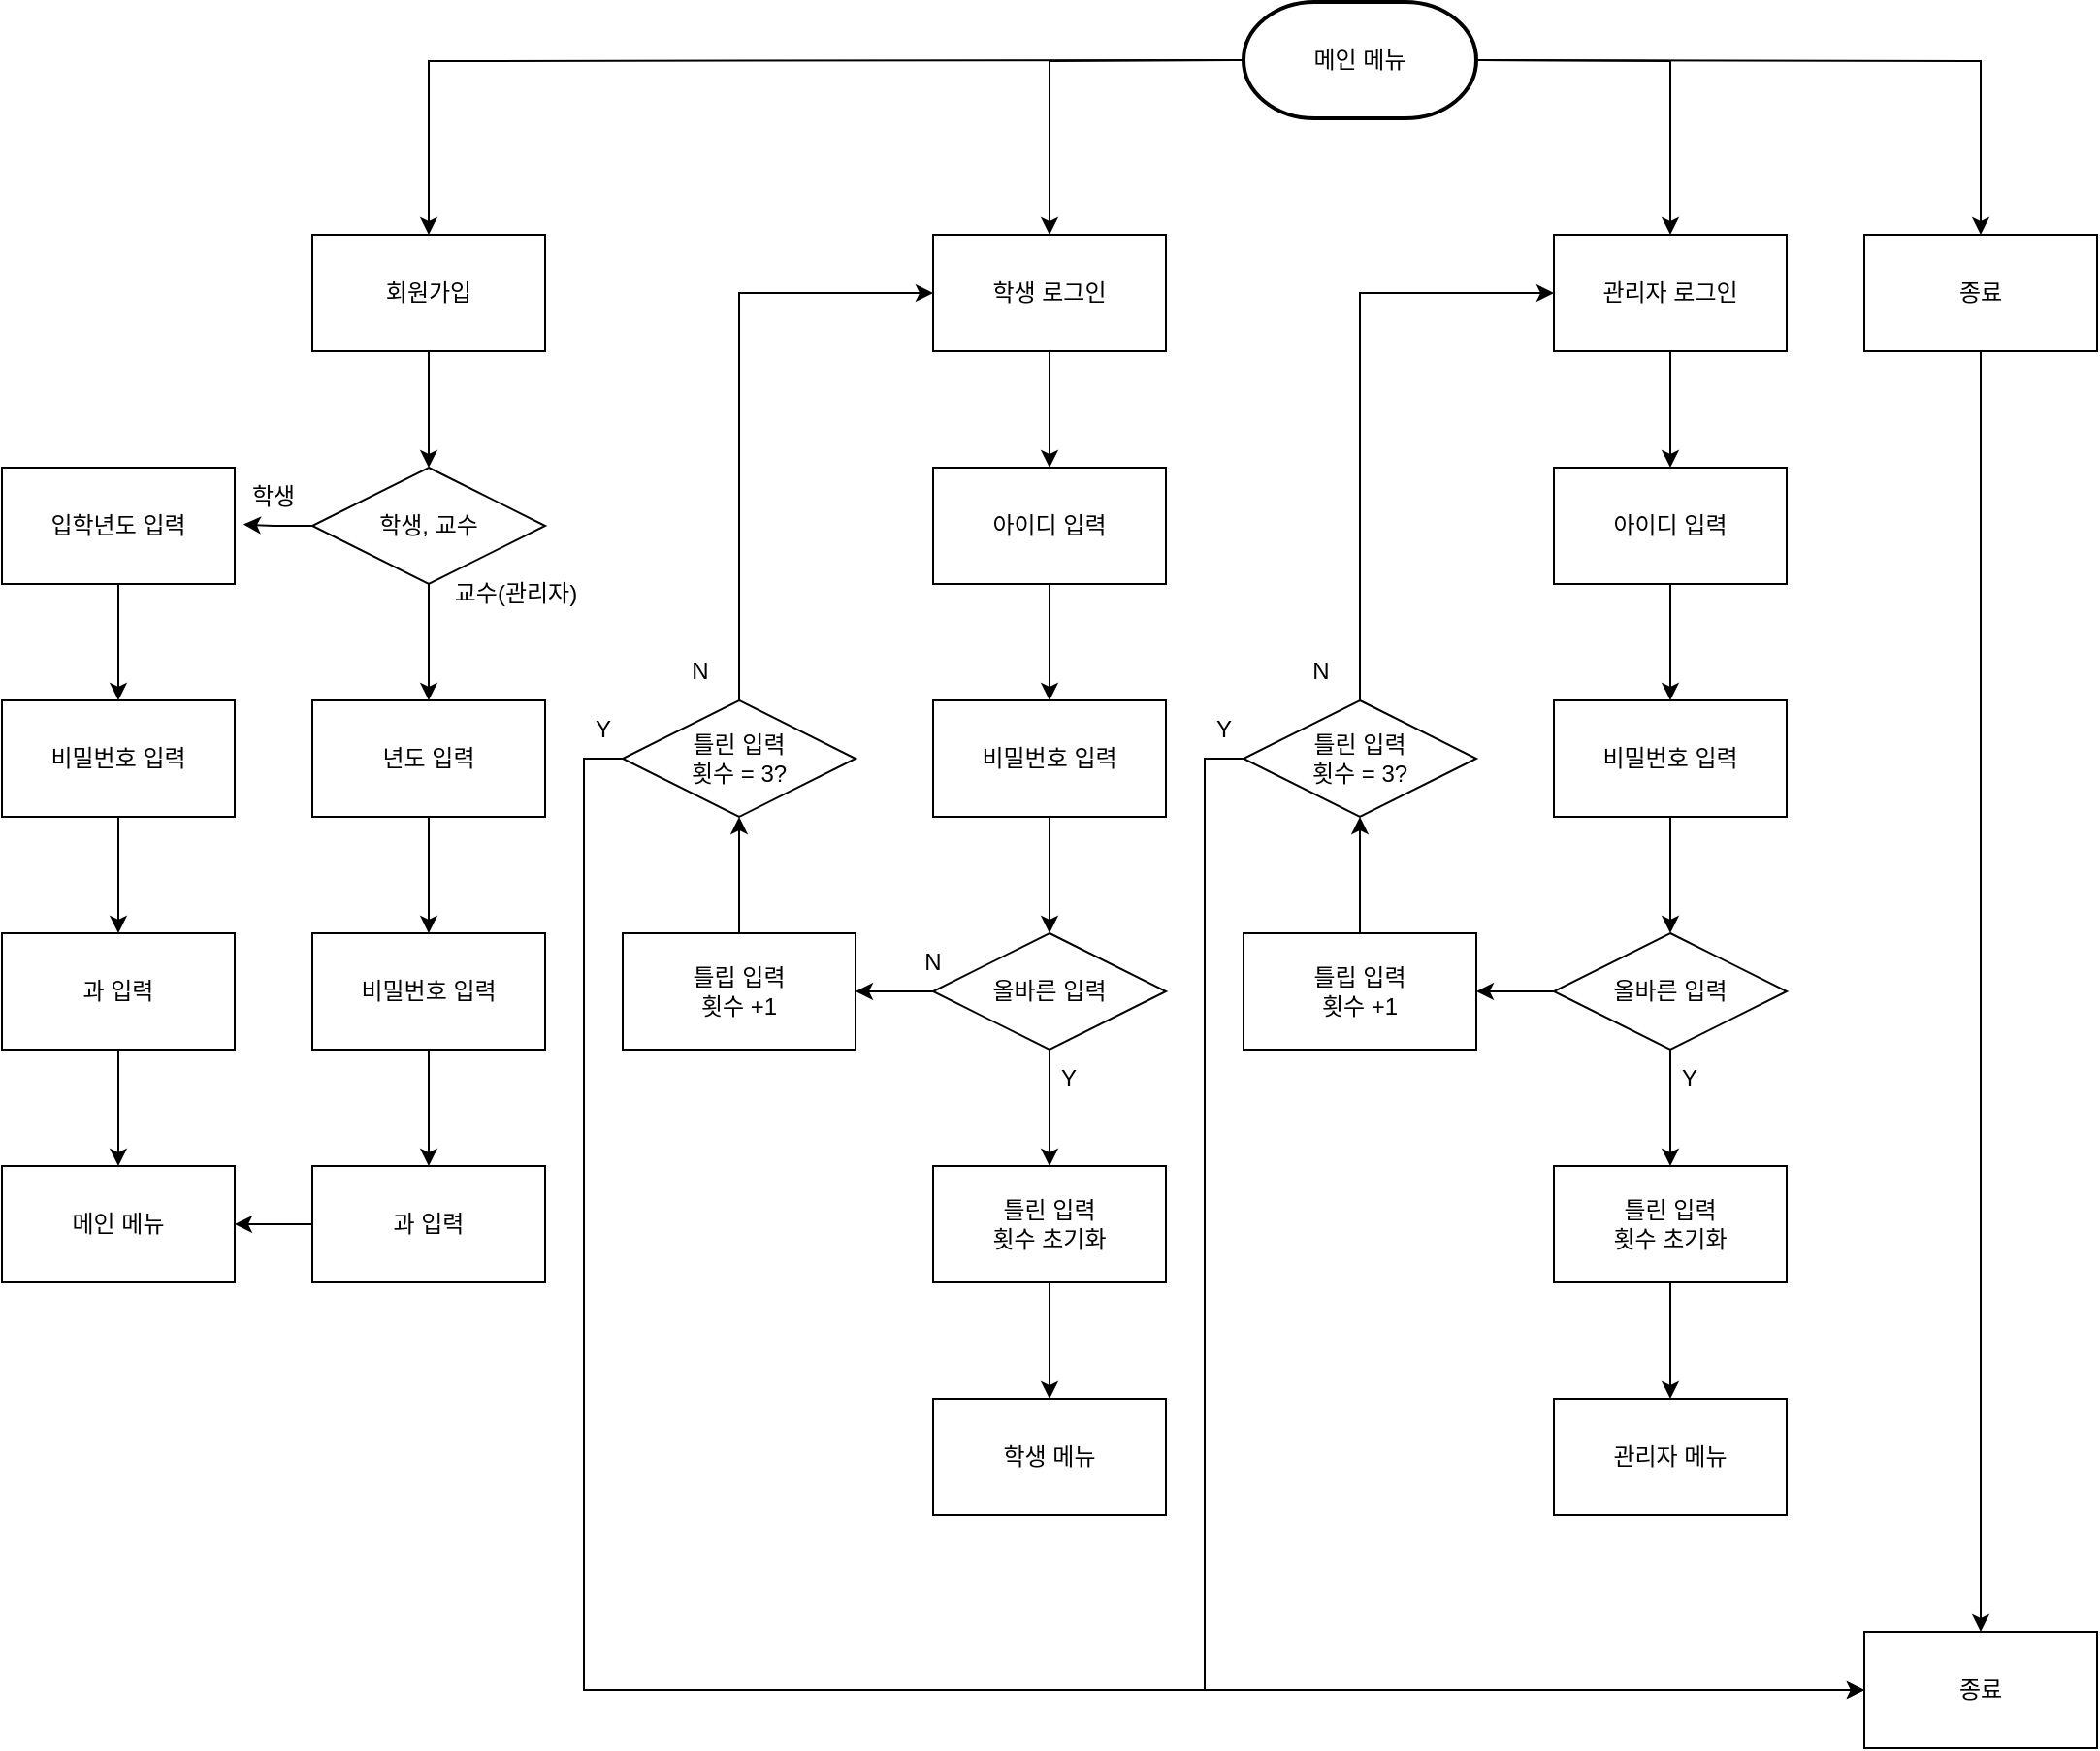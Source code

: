 <mxfile version="22.1.5" type="github">
  <diagram name="페이지-1" id="AwI20S8Li_dEVPaNsAgv">
    <mxGraphModel dx="3749" dy="1450" grid="1" gridSize="10" guides="1" tooltips="1" connect="1" arrows="1" fold="1" page="1" pageScale="1" pageWidth="827" pageHeight="1169" math="0" shadow="0">
      <root>
        <mxCell id="0" />
        <mxCell id="1" parent="0" />
        <mxCell id="d3a4seOOdscUEffh_FXE-25" style="edgeStyle=orthogonalEdgeStyle;rounded=0;orthogonalLoop=1;jettySize=auto;html=1;entryX=0.5;entryY=0;entryDx=0;entryDy=0;" parent="1" target="d3a4seOOdscUEffh_FXE-9" edge="1">
          <mxGeometry relative="1" as="geometry">
            <mxPoint x="220" y="150" as="sourcePoint" />
          </mxGeometry>
        </mxCell>
        <mxCell id="d3a4seOOdscUEffh_FXE-26" style="edgeStyle=orthogonalEdgeStyle;rounded=0;orthogonalLoop=1;jettySize=auto;html=1;entryX=0.5;entryY=0;entryDx=0;entryDy=0;" parent="1" target="d3a4seOOdscUEffh_FXE-8" edge="1">
          <mxGeometry relative="1" as="geometry">
            <mxPoint x="220" y="150" as="sourcePoint" />
          </mxGeometry>
        </mxCell>
        <mxCell id="d3a4seOOdscUEffh_FXE-39" style="edgeStyle=orthogonalEdgeStyle;rounded=0;orthogonalLoop=1;jettySize=auto;html=1;entryX=0.5;entryY=0;entryDx=0;entryDy=0;" parent="1" target="d3a4seOOdscUEffh_FXE-7" edge="1">
          <mxGeometry relative="1" as="geometry">
            <mxPoint x="100" y="150" as="sourcePoint" />
          </mxGeometry>
        </mxCell>
        <mxCell id="d3a4seOOdscUEffh_FXE-64" style="edgeStyle=orthogonalEdgeStyle;rounded=0;orthogonalLoop=1;jettySize=auto;html=1;entryX=0.5;entryY=0;entryDx=0;entryDy=0;" parent="1" target="d3a4seOOdscUEffh_FXE-58" edge="1">
          <mxGeometry relative="1" as="geometry">
            <mxPoint x="100" y="150" as="sourcePoint" />
          </mxGeometry>
        </mxCell>
        <mxCell id="d3a4seOOdscUEffh_FXE-40" value="" style="edgeStyle=orthogonalEdgeStyle;rounded=0;orthogonalLoop=1;jettySize=auto;html=1;" parent="1" source="d3a4seOOdscUEffh_FXE-7" target="d3a4seOOdscUEffh_FXE-18" edge="1">
          <mxGeometry relative="1" as="geometry" />
        </mxCell>
        <mxCell id="d3a4seOOdscUEffh_FXE-7" value="학생 로그인" style="rounded=0;whiteSpace=wrap;html=1;" parent="1" vertex="1">
          <mxGeometry x="-60" y="240" width="120" height="60" as="geometry" />
        </mxCell>
        <mxCell id="d3a4seOOdscUEffh_FXE-27" style="edgeStyle=orthogonalEdgeStyle;rounded=0;orthogonalLoop=1;jettySize=auto;html=1;entryX=0.5;entryY=0;entryDx=0;entryDy=0;" parent="1" source="d3a4seOOdscUEffh_FXE-8" target="d3a4seOOdscUEffh_FXE-10" edge="1">
          <mxGeometry relative="1" as="geometry" />
        </mxCell>
        <mxCell id="d3a4seOOdscUEffh_FXE-8" value="관리자 로그인" style="rounded=0;whiteSpace=wrap;html=1;" parent="1" vertex="1">
          <mxGeometry x="260" y="240" width="120" height="60" as="geometry" />
        </mxCell>
        <mxCell id="d3a4seOOdscUEffh_FXE-37" style="edgeStyle=orthogonalEdgeStyle;rounded=0;orthogonalLoop=1;jettySize=auto;html=1;entryX=0.5;entryY=0;entryDx=0;entryDy=0;" parent="1" source="d3a4seOOdscUEffh_FXE-9" target="d3a4seOOdscUEffh_FXE-17" edge="1">
          <mxGeometry relative="1" as="geometry" />
        </mxCell>
        <mxCell id="d3a4seOOdscUEffh_FXE-9" value="종료" style="rounded=0;whiteSpace=wrap;html=1;" parent="1" vertex="1">
          <mxGeometry x="420" y="240" width="120" height="60" as="geometry" />
        </mxCell>
        <mxCell id="d3a4seOOdscUEffh_FXE-28" style="edgeStyle=orthogonalEdgeStyle;rounded=0;orthogonalLoop=1;jettySize=auto;html=1;entryX=0.5;entryY=0;entryDx=0;entryDy=0;" parent="1" source="d3a4seOOdscUEffh_FXE-10" target="d3a4seOOdscUEffh_FXE-11" edge="1">
          <mxGeometry relative="1" as="geometry" />
        </mxCell>
        <mxCell id="d3a4seOOdscUEffh_FXE-10" value="아이디 입력" style="rounded=0;whiteSpace=wrap;html=1;" parent="1" vertex="1">
          <mxGeometry x="260" y="360" width="120" height="60" as="geometry" />
        </mxCell>
        <mxCell id="d3a4seOOdscUEffh_FXE-29" value="" style="edgeStyle=orthogonalEdgeStyle;rounded=0;orthogonalLoop=1;jettySize=auto;html=1;" parent="1" source="d3a4seOOdscUEffh_FXE-11" target="d3a4seOOdscUEffh_FXE-13" edge="1">
          <mxGeometry relative="1" as="geometry" />
        </mxCell>
        <mxCell id="d3a4seOOdscUEffh_FXE-11" value="비밀번호 입력" style="rounded=0;whiteSpace=wrap;html=1;" parent="1" vertex="1">
          <mxGeometry x="260" y="480" width="120" height="60" as="geometry" />
        </mxCell>
        <mxCell id="d3a4seOOdscUEffh_FXE-34" style="edgeStyle=orthogonalEdgeStyle;rounded=0;orthogonalLoop=1;jettySize=auto;html=1;entryX=0;entryY=0.5;entryDx=0;entryDy=0;" parent="1" source="d3a4seOOdscUEffh_FXE-12" target="d3a4seOOdscUEffh_FXE-8" edge="1">
          <mxGeometry relative="1" as="geometry">
            <Array as="points">
              <mxPoint x="160" y="270" />
            </Array>
          </mxGeometry>
        </mxCell>
        <mxCell id="d3a4seOOdscUEffh_FXE-35" style="edgeStyle=orthogonalEdgeStyle;rounded=0;orthogonalLoop=1;jettySize=auto;html=1;" parent="1" source="d3a4seOOdscUEffh_FXE-12" edge="1">
          <mxGeometry relative="1" as="geometry">
            <mxPoint x="420" y="990" as="targetPoint" />
            <Array as="points">
              <mxPoint x="80" y="510" />
              <mxPoint x="80" y="990" />
            </Array>
          </mxGeometry>
        </mxCell>
        <mxCell id="d3a4seOOdscUEffh_FXE-12" value="틀린 입력&lt;br style=&quot;border-color: var(--border-color);&quot;&gt;횟수 = 3?" style="rhombus;whiteSpace=wrap;html=1;" parent="1" vertex="1">
          <mxGeometry x="100" y="480" width="120" height="60" as="geometry" />
        </mxCell>
        <mxCell id="d3a4seOOdscUEffh_FXE-30" value="" style="edgeStyle=orthogonalEdgeStyle;rounded=0;orthogonalLoop=1;jettySize=auto;html=1;" parent="1" source="d3a4seOOdscUEffh_FXE-13" target="d3a4seOOdscUEffh_FXE-15" edge="1">
          <mxGeometry relative="1" as="geometry" />
        </mxCell>
        <mxCell id="d3a4seOOdscUEffh_FXE-32" value="" style="edgeStyle=orthogonalEdgeStyle;rounded=0;orthogonalLoop=1;jettySize=auto;html=1;" parent="1" source="d3a4seOOdscUEffh_FXE-13" target="d3a4seOOdscUEffh_FXE-14" edge="1">
          <mxGeometry relative="1" as="geometry" />
        </mxCell>
        <mxCell id="d3a4seOOdscUEffh_FXE-13" value="올바른 입력" style="rhombus;whiteSpace=wrap;html=1;" parent="1" vertex="1">
          <mxGeometry x="260" y="600" width="120" height="60" as="geometry" />
        </mxCell>
        <mxCell id="d3a4seOOdscUEffh_FXE-33" value="" style="edgeStyle=orthogonalEdgeStyle;rounded=0;orthogonalLoop=1;jettySize=auto;html=1;" parent="1" source="d3a4seOOdscUEffh_FXE-14" target="d3a4seOOdscUEffh_FXE-12" edge="1">
          <mxGeometry relative="1" as="geometry" />
        </mxCell>
        <mxCell id="d3a4seOOdscUEffh_FXE-14" value="틀립 입력&lt;br style=&quot;border-color: var(--border-color);&quot;&gt;횟수 +1" style="rounded=0;whiteSpace=wrap;html=1;" parent="1" vertex="1">
          <mxGeometry x="100" y="600" width="120" height="60" as="geometry" />
        </mxCell>
        <mxCell id="d3a4seOOdscUEffh_FXE-31" value="" style="edgeStyle=orthogonalEdgeStyle;rounded=0;orthogonalLoop=1;jettySize=auto;html=1;" parent="1" source="d3a4seOOdscUEffh_FXE-15" target="d3a4seOOdscUEffh_FXE-16" edge="1">
          <mxGeometry relative="1" as="geometry" />
        </mxCell>
        <mxCell id="d3a4seOOdscUEffh_FXE-15" value="틀린 입력&lt;br style=&quot;border-color: var(--border-color);&quot;&gt;횟수 초기화" style="rounded=0;whiteSpace=wrap;html=1;" parent="1" vertex="1">
          <mxGeometry x="260" y="720" width="120" height="60" as="geometry" />
        </mxCell>
        <mxCell id="d3a4seOOdscUEffh_FXE-16" value="관리자 메뉴" style="rounded=0;whiteSpace=wrap;html=1;" parent="1" vertex="1">
          <mxGeometry x="260" y="840" width="120" height="60" as="geometry" />
        </mxCell>
        <mxCell id="d3a4seOOdscUEffh_FXE-17" value="종료" style="rounded=0;whiteSpace=wrap;html=1;" parent="1" vertex="1">
          <mxGeometry x="420" y="960" width="120" height="60" as="geometry" />
        </mxCell>
        <mxCell id="d3a4seOOdscUEffh_FXE-41" value="" style="edgeStyle=orthogonalEdgeStyle;rounded=0;orthogonalLoop=1;jettySize=auto;html=1;" parent="1" source="d3a4seOOdscUEffh_FXE-18" target="d3a4seOOdscUEffh_FXE-19" edge="1">
          <mxGeometry relative="1" as="geometry" />
        </mxCell>
        <mxCell id="d3a4seOOdscUEffh_FXE-18" value="아이디 입력" style="rounded=0;whiteSpace=wrap;html=1;" parent="1" vertex="1">
          <mxGeometry x="-60" y="360" width="120" height="60" as="geometry" />
        </mxCell>
        <mxCell id="d3a4seOOdscUEffh_FXE-42" value="" style="edgeStyle=orthogonalEdgeStyle;rounded=0;orthogonalLoop=1;jettySize=auto;html=1;" parent="1" source="d3a4seOOdscUEffh_FXE-19" target="d3a4seOOdscUEffh_FXE-20" edge="1">
          <mxGeometry relative="1" as="geometry" />
        </mxCell>
        <mxCell id="d3a4seOOdscUEffh_FXE-19" value="비밀번호 입력" style="rounded=0;whiteSpace=wrap;html=1;" parent="1" vertex="1">
          <mxGeometry x="-60" y="480" width="120" height="60" as="geometry" />
        </mxCell>
        <mxCell id="d3a4seOOdscUEffh_FXE-43" value="" style="edgeStyle=orthogonalEdgeStyle;rounded=0;orthogonalLoop=1;jettySize=auto;html=1;" parent="1" source="d3a4seOOdscUEffh_FXE-20" target="d3a4seOOdscUEffh_FXE-21" edge="1">
          <mxGeometry relative="1" as="geometry" />
        </mxCell>
        <mxCell id="d3a4seOOdscUEffh_FXE-47" value="" style="edgeStyle=orthogonalEdgeStyle;rounded=0;orthogonalLoop=1;jettySize=auto;html=1;" parent="1" source="d3a4seOOdscUEffh_FXE-20" target="d3a4seOOdscUEffh_FXE-23" edge="1">
          <mxGeometry relative="1" as="geometry" />
        </mxCell>
        <mxCell id="d3a4seOOdscUEffh_FXE-20" value="올바른 입력" style="rhombus;whiteSpace=wrap;html=1;" parent="1" vertex="1">
          <mxGeometry x="-60" y="600" width="120" height="60" as="geometry" />
        </mxCell>
        <mxCell id="d3a4seOOdscUEffh_FXE-44" value="" style="edgeStyle=orthogonalEdgeStyle;rounded=0;orthogonalLoop=1;jettySize=auto;html=1;" parent="1" source="d3a4seOOdscUEffh_FXE-21" target="d3a4seOOdscUEffh_FXE-22" edge="1">
          <mxGeometry relative="1" as="geometry" />
        </mxCell>
        <mxCell id="d3a4seOOdscUEffh_FXE-21" value="틀린 입력&lt;br&gt;횟수 초기화" style="rounded=0;whiteSpace=wrap;html=1;" parent="1" vertex="1">
          <mxGeometry x="-60" y="720" width="120" height="60" as="geometry" />
        </mxCell>
        <mxCell id="d3a4seOOdscUEffh_FXE-22" value="학생 메뉴" style="rounded=0;whiteSpace=wrap;html=1;" parent="1" vertex="1">
          <mxGeometry x="-60" y="840" width="120" height="60" as="geometry" />
        </mxCell>
        <mxCell id="d3a4seOOdscUEffh_FXE-46" value="" style="edgeStyle=orthogonalEdgeStyle;rounded=0;orthogonalLoop=1;jettySize=auto;html=1;" parent="1" source="d3a4seOOdscUEffh_FXE-23" target="d3a4seOOdscUEffh_FXE-24" edge="1">
          <mxGeometry relative="1" as="geometry" />
        </mxCell>
        <mxCell id="d3a4seOOdscUEffh_FXE-23" value="틀립 입력&lt;br&gt;횟수 +1" style="rounded=0;whiteSpace=wrap;html=1;" parent="1" vertex="1">
          <mxGeometry x="-220" y="600" width="120" height="60" as="geometry" />
        </mxCell>
        <mxCell id="d3a4seOOdscUEffh_FXE-38" style="edgeStyle=orthogonalEdgeStyle;rounded=0;orthogonalLoop=1;jettySize=auto;html=1;entryX=0;entryY=0.5;entryDx=0;entryDy=0;" parent="1" source="d3a4seOOdscUEffh_FXE-24" target="d3a4seOOdscUEffh_FXE-7" edge="1">
          <mxGeometry relative="1" as="geometry">
            <Array as="points">
              <mxPoint x="-160" y="270" />
            </Array>
          </mxGeometry>
        </mxCell>
        <mxCell id="d3a4seOOdscUEffh_FXE-48" style="edgeStyle=orthogonalEdgeStyle;rounded=0;orthogonalLoop=1;jettySize=auto;html=1;entryX=0;entryY=0.5;entryDx=0;entryDy=0;" parent="1" source="d3a4seOOdscUEffh_FXE-24" target="d3a4seOOdscUEffh_FXE-17" edge="1">
          <mxGeometry relative="1" as="geometry">
            <mxPoint x="-240.0" y="1000.0" as="targetPoint" />
            <Array as="points">
              <mxPoint x="-240" y="510" />
              <mxPoint x="-240" y="990" />
            </Array>
          </mxGeometry>
        </mxCell>
        <mxCell id="d3a4seOOdscUEffh_FXE-24" value="틀린 입력&lt;br&gt;횟수 = 3?" style="rhombus;whiteSpace=wrap;html=1;" parent="1" vertex="1">
          <mxGeometry x="-220" y="480" width="120" height="60" as="geometry" />
        </mxCell>
        <mxCell id="d3a4seOOdscUEffh_FXE-49" value="Y" style="text;html=1;strokeColor=none;fillColor=none;align=center;verticalAlign=middle;whiteSpace=wrap;rounded=0;" parent="1" vertex="1">
          <mxGeometry x="-260" y="480" width="60" height="30" as="geometry" />
        </mxCell>
        <mxCell id="d3a4seOOdscUEffh_FXE-50" value="N" style="text;html=1;strokeColor=none;fillColor=none;align=center;verticalAlign=middle;whiteSpace=wrap;rounded=0;" parent="1" vertex="1">
          <mxGeometry x="110" y="450" width="60" height="30" as="geometry" />
        </mxCell>
        <mxCell id="d3a4seOOdscUEffh_FXE-51" value="Y" style="text;html=1;strokeColor=none;fillColor=none;align=center;verticalAlign=middle;whiteSpace=wrap;rounded=0;" parent="1" vertex="1">
          <mxGeometry x="60" y="480" width="60" height="30" as="geometry" />
        </mxCell>
        <mxCell id="d3a4seOOdscUEffh_FXE-52" value="Y" style="text;html=1;strokeColor=none;fillColor=none;align=center;verticalAlign=middle;whiteSpace=wrap;rounded=0;" parent="1" vertex="1">
          <mxGeometry x="300" y="660" width="60" height="30" as="geometry" />
        </mxCell>
        <mxCell id="d3a4seOOdscUEffh_FXE-53" value="Y" style="text;html=1;strokeColor=none;fillColor=none;align=center;verticalAlign=middle;whiteSpace=wrap;rounded=0;" parent="1" vertex="1">
          <mxGeometry x="-20" y="660" width="60" height="30" as="geometry" />
        </mxCell>
        <mxCell id="d3a4seOOdscUEffh_FXE-56" value="N" style="text;html=1;strokeColor=none;fillColor=none;align=center;verticalAlign=middle;whiteSpace=wrap;rounded=0;" parent="1" vertex="1">
          <mxGeometry x="-210" y="450" width="60" height="30" as="geometry" />
        </mxCell>
        <mxCell id="d3a4seOOdscUEffh_FXE-57" value="N" style="text;html=1;strokeColor=none;fillColor=none;align=center;verticalAlign=middle;whiteSpace=wrap;rounded=0;" parent="1" vertex="1">
          <mxGeometry x="-90" y="600" width="60" height="30" as="geometry" />
        </mxCell>
        <mxCell id="d3a4seOOdscUEffh_FXE-65" value="" style="edgeStyle=orthogonalEdgeStyle;rounded=0;orthogonalLoop=1;jettySize=auto;html=1;" parent="1" source="d3a4seOOdscUEffh_FXE-58" target="d3a4seOOdscUEffh_FXE-60" edge="1">
          <mxGeometry relative="1" as="geometry" />
        </mxCell>
        <mxCell id="d3a4seOOdscUEffh_FXE-58" value="회원가입" style="rounded=0;whiteSpace=wrap;html=1;" parent="1" vertex="1">
          <mxGeometry x="-380" y="240" width="120" height="60" as="geometry" />
        </mxCell>
        <mxCell id="d3a4seOOdscUEffh_FXE-72" value="" style="edgeStyle=orthogonalEdgeStyle;rounded=0;orthogonalLoop=1;jettySize=auto;html=1;" parent="1" source="d3a4seOOdscUEffh_FXE-60" target="d3a4seOOdscUEffh_FXE-62" edge="1">
          <mxGeometry relative="1" as="geometry" />
        </mxCell>
        <mxCell id="d3a4seOOdscUEffh_FXE-60" value="학생, 교수" style="rhombus;whiteSpace=wrap;html=1;" parent="1" vertex="1">
          <mxGeometry x="-380" y="360" width="120" height="60" as="geometry" />
        </mxCell>
        <mxCell id="d3a4seOOdscUEffh_FXE-78" value="" style="edgeStyle=orthogonalEdgeStyle;rounded=0;orthogonalLoop=1;jettySize=auto;html=1;" parent="1" source="d3a4seOOdscUEffh_FXE-61" target="d3a4seOOdscUEffh_FXE-71" edge="1">
          <mxGeometry relative="1" as="geometry" />
        </mxCell>
        <mxCell id="d3a4seOOdscUEffh_FXE-61" value="입학년도 입력" style="rounded=0;whiteSpace=wrap;html=1;" parent="1" vertex="1">
          <mxGeometry x="-540" y="360" width="120" height="60" as="geometry" />
        </mxCell>
        <mxCell id="d3a4seOOdscUEffh_FXE-70" value="" style="edgeStyle=orthogonalEdgeStyle;rounded=0;orthogonalLoop=1;jettySize=auto;html=1;" parent="1" source="d3a4seOOdscUEffh_FXE-62" target="d3a4seOOdscUEffh_FXE-63" edge="1">
          <mxGeometry relative="1" as="geometry" />
        </mxCell>
        <mxCell id="d3a4seOOdscUEffh_FXE-62" value="년도 입력" style="rounded=0;whiteSpace=wrap;html=1;" parent="1" vertex="1">
          <mxGeometry x="-380" y="480" width="120" height="60" as="geometry" />
        </mxCell>
        <mxCell id="d3a4seOOdscUEffh_FXE-80" value="" style="edgeStyle=orthogonalEdgeStyle;rounded=0;orthogonalLoop=1;jettySize=auto;html=1;" parent="1" source="d3a4seOOdscUEffh_FXE-63" target="d3a4seOOdscUEffh_FXE-77" edge="1">
          <mxGeometry relative="1" as="geometry" />
        </mxCell>
        <mxCell id="d3a4seOOdscUEffh_FXE-63" value="비밀번호 입력" style="rounded=0;whiteSpace=wrap;html=1;" parent="1" vertex="1">
          <mxGeometry x="-380" y="600" width="120" height="60" as="geometry" />
        </mxCell>
        <mxCell id="d3a4seOOdscUEffh_FXE-68" value="학생" style="text;html=1;strokeColor=none;fillColor=none;align=center;verticalAlign=middle;whiteSpace=wrap;rounded=0;" parent="1" vertex="1">
          <mxGeometry x="-430" y="360" width="60" height="30" as="geometry" />
        </mxCell>
        <mxCell id="d3a4seOOdscUEffh_FXE-69" value="교수(관리자)" style="text;html=1;strokeColor=none;fillColor=none;align=center;verticalAlign=middle;whiteSpace=wrap;rounded=0;" parent="1" vertex="1">
          <mxGeometry x="-310" y="410" width="70" height="30" as="geometry" />
        </mxCell>
        <mxCell id="d3a4seOOdscUEffh_FXE-79" value="" style="edgeStyle=orthogonalEdgeStyle;rounded=0;orthogonalLoop=1;jettySize=auto;html=1;" parent="1" source="d3a4seOOdscUEffh_FXE-71" target="d3a4seOOdscUEffh_FXE-76" edge="1">
          <mxGeometry relative="1" as="geometry" />
        </mxCell>
        <mxCell id="d3a4seOOdscUEffh_FXE-71" value="비밀번호 입력" style="rounded=0;whiteSpace=wrap;html=1;" parent="1" vertex="1">
          <mxGeometry x="-540" y="480" width="120" height="60" as="geometry" />
        </mxCell>
        <mxCell id="d3a4seOOdscUEffh_FXE-75" style="edgeStyle=orthogonalEdgeStyle;rounded=0;orthogonalLoop=1;jettySize=auto;html=1;entryX=1.037;entryY=0.488;entryDx=0;entryDy=0;entryPerimeter=0;" parent="1" source="d3a4seOOdscUEffh_FXE-60" target="d3a4seOOdscUEffh_FXE-61" edge="1">
          <mxGeometry relative="1" as="geometry" />
        </mxCell>
        <mxCell id="d3a4seOOdscUEffh_FXE-85" value="" style="edgeStyle=orthogonalEdgeStyle;rounded=0;orthogonalLoop=1;jettySize=auto;html=1;" parent="1" source="d3a4seOOdscUEffh_FXE-76" target="d3a4seOOdscUEffh_FXE-84" edge="1">
          <mxGeometry relative="1" as="geometry" />
        </mxCell>
        <mxCell id="d3a4seOOdscUEffh_FXE-76" value="과 입력" style="rounded=0;whiteSpace=wrap;html=1;" parent="1" vertex="1">
          <mxGeometry x="-540" y="600" width="120" height="60" as="geometry" />
        </mxCell>
        <mxCell id="d3a4seOOdscUEffh_FXE-86" value="" style="edgeStyle=orthogonalEdgeStyle;rounded=0;orthogonalLoop=1;jettySize=auto;html=1;" parent="1" source="d3a4seOOdscUEffh_FXE-77" target="d3a4seOOdscUEffh_FXE-84" edge="1">
          <mxGeometry relative="1" as="geometry" />
        </mxCell>
        <mxCell id="d3a4seOOdscUEffh_FXE-77" value="과 입력" style="rounded=0;whiteSpace=wrap;html=1;" parent="1" vertex="1">
          <mxGeometry x="-380" y="720" width="120" height="60" as="geometry" />
        </mxCell>
        <mxCell id="d3a4seOOdscUEffh_FXE-83" value="메인 메뉴" style="strokeWidth=2;html=1;shape=mxgraph.flowchart.terminator;whiteSpace=wrap;" parent="1" vertex="1">
          <mxGeometry x="100" y="120" width="120" height="60" as="geometry" />
        </mxCell>
        <mxCell id="d3a4seOOdscUEffh_FXE-84" value="메인 메뉴" style="rounded=0;whiteSpace=wrap;html=1;" parent="1" vertex="1">
          <mxGeometry x="-540" y="720" width="120" height="60" as="geometry" />
        </mxCell>
      </root>
    </mxGraphModel>
  </diagram>
</mxfile>
